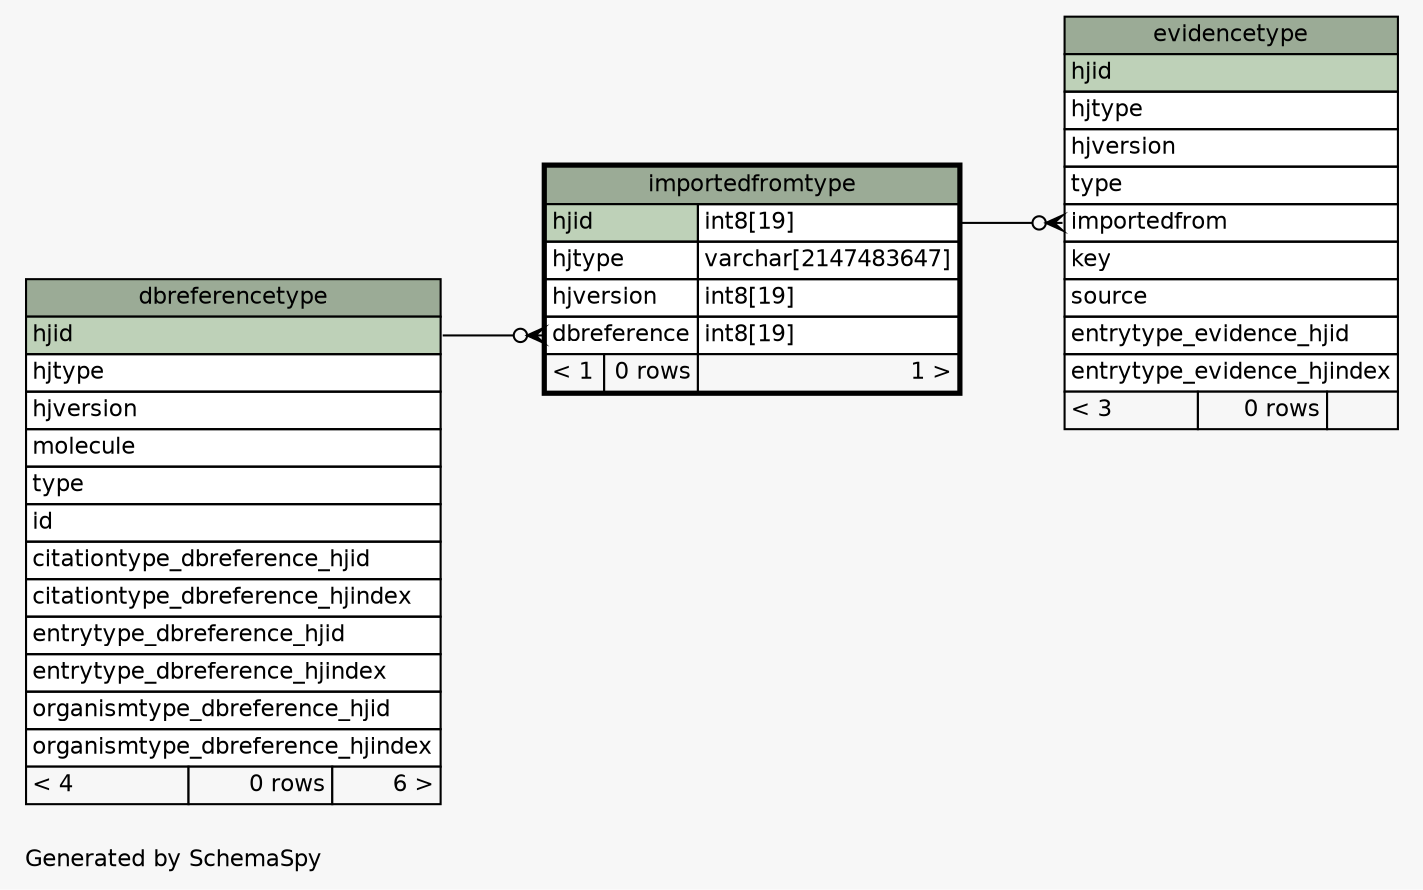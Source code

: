 // dot 2.38.0 on Windows 8.1 6.3
// SchemaSpy rev 590
digraph "oneDegreeRelationshipsDiagram" {
  graph [
    rankdir="RL"
    bgcolor="#f7f7f7"
    label="\nGenerated by SchemaSpy"
    labeljust="l"
    nodesep="0.18"
    ranksep="0.46"
    fontname="Helvetica"
    fontsize="11"
  ];
  node [
    fontname="Helvetica"
    fontsize="11"
    shape="plaintext"
  ];
  edge [
    arrowsize="0.8"
  ];
  "evidencetype":"importedfrom":w -> "importedfromtype":"hjid.type":e [arrowhead=none dir=back arrowtail=crowodot];
  "importedfromtype":"dbreference":w -> "dbreferencetype":"hjid":e [arrowhead=none dir=back arrowtail=crowodot];
  "dbreferencetype" [
    label=<
    <TABLE BORDER="0" CELLBORDER="1" CELLSPACING="0" BGCOLOR="#ffffff">
      <TR><TD COLSPAN="3" BGCOLOR="#9bab96" ALIGN="CENTER">dbreferencetype</TD></TR>
      <TR><TD PORT="hjid" COLSPAN="3" BGCOLOR="#bed1b8" ALIGN="LEFT">hjid</TD></TR>
      <TR><TD PORT="hjtype" COLSPAN="3" ALIGN="LEFT">hjtype</TD></TR>
      <TR><TD PORT="hjversion" COLSPAN="3" ALIGN="LEFT">hjversion</TD></TR>
      <TR><TD PORT="molecule" COLSPAN="3" ALIGN="LEFT">molecule</TD></TR>
      <TR><TD PORT="type" COLSPAN="3" ALIGN="LEFT">type</TD></TR>
      <TR><TD PORT="id" COLSPAN="3" ALIGN="LEFT">id</TD></TR>
      <TR><TD PORT="citationtype_dbreference_hjid" COLSPAN="3" ALIGN="LEFT">citationtype_dbreference_hjid</TD></TR>
      <TR><TD PORT="citationtype_dbreference_hjindex" COLSPAN="3" ALIGN="LEFT">citationtype_dbreference_hjindex</TD></TR>
      <TR><TD PORT="entrytype_dbreference_hjid" COLSPAN="3" ALIGN="LEFT">entrytype_dbreference_hjid</TD></TR>
      <TR><TD PORT="entrytype_dbreference_hjindex" COLSPAN="3" ALIGN="LEFT">entrytype_dbreference_hjindex</TD></TR>
      <TR><TD PORT="organismtype_dbreference_hjid" COLSPAN="3" ALIGN="LEFT">organismtype_dbreference_hjid</TD></TR>
      <TR><TD PORT="organismtype_dbreference_hjindex" COLSPAN="3" ALIGN="LEFT">organismtype_dbreference_hjindex</TD></TR>
      <TR><TD ALIGN="LEFT" BGCOLOR="#f7f7f7">&lt; 4</TD><TD ALIGN="RIGHT" BGCOLOR="#f7f7f7">0 rows</TD><TD ALIGN="RIGHT" BGCOLOR="#f7f7f7">6 &gt;</TD></TR>
    </TABLE>>
    URL="dbreferencetype.html"
    tooltip="dbreferencetype"
  ];
  "evidencetype" [
    label=<
    <TABLE BORDER="0" CELLBORDER="1" CELLSPACING="0" BGCOLOR="#ffffff">
      <TR><TD COLSPAN="3" BGCOLOR="#9bab96" ALIGN="CENTER">evidencetype</TD></TR>
      <TR><TD PORT="hjid" COLSPAN="3" BGCOLOR="#bed1b8" ALIGN="LEFT">hjid</TD></TR>
      <TR><TD PORT="hjtype" COLSPAN="3" ALIGN="LEFT">hjtype</TD></TR>
      <TR><TD PORT="hjversion" COLSPAN="3" ALIGN="LEFT">hjversion</TD></TR>
      <TR><TD PORT="type" COLSPAN="3" ALIGN="LEFT">type</TD></TR>
      <TR><TD PORT="importedfrom" COLSPAN="3" ALIGN="LEFT">importedfrom</TD></TR>
      <TR><TD PORT="key" COLSPAN="3" ALIGN="LEFT">key</TD></TR>
      <TR><TD PORT="source" COLSPAN="3" ALIGN="LEFT">source</TD></TR>
      <TR><TD PORT="entrytype_evidence_hjid" COLSPAN="3" ALIGN="LEFT">entrytype_evidence_hjid</TD></TR>
      <TR><TD PORT="entrytype_evidence_hjindex" COLSPAN="3" ALIGN="LEFT">entrytype_evidence_hjindex</TD></TR>
      <TR><TD ALIGN="LEFT" BGCOLOR="#f7f7f7">&lt; 3</TD><TD ALIGN="RIGHT" BGCOLOR="#f7f7f7">0 rows</TD><TD ALIGN="RIGHT" BGCOLOR="#f7f7f7">  </TD></TR>
    </TABLE>>
    URL="evidencetype.html"
    tooltip="evidencetype"
  ];
  "importedfromtype" [
    label=<
    <TABLE BORDER="2" CELLBORDER="1" CELLSPACING="0" BGCOLOR="#ffffff">
      <TR><TD COLSPAN="3" BGCOLOR="#9bab96" ALIGN="CENTER">importedfromtype</TD></TR>
      <TR><TD PORT="hjid" COLSPAN="2" BGCOLOR="#bed1b8" ALIGN="LEFT">hjid</TD><TD PORT="hjid.type" ALIGN="LEFT">int8[19]</TD></TR>
      <TR><TD PORT="hjtype" COLSPAN="2" ALIGN="LEFT">hjtype</TD><TD PORT="hjtype.type" ALIGN="LEFT">varchar[2147483647]</TD></TR>
      <TR><TD PORT="hjversion" COLSPAN="2" ALIGN="LEFT">hjversion</TD><TD PORT="hjversion.type" ALIGN="LEFT">int8[19]</TD></TR>
      <TR><TD PORT="dbreference" COLSPAN="2" ALIGN="LEFT">dbreference</TD><TD PORT="dbreference.type" ALIGN="LEFT">int8[19]</TD></TR>
      <TR><TD ALIGN="LEFT" BGCOLOR="#f7f7f7">&lt; 1</TD><TD ALIGN="RIGHT" BGCOLOR="#f7f7f7">0 rows</TD><TD ALIGN="RIGHT" BGCOLOR="#f7f7f7">1 &gt;</TD></TR>
    </TABLE>>
    URL="importedfromtype.html"
    tooltip="importedfromtype"
  ];
}
